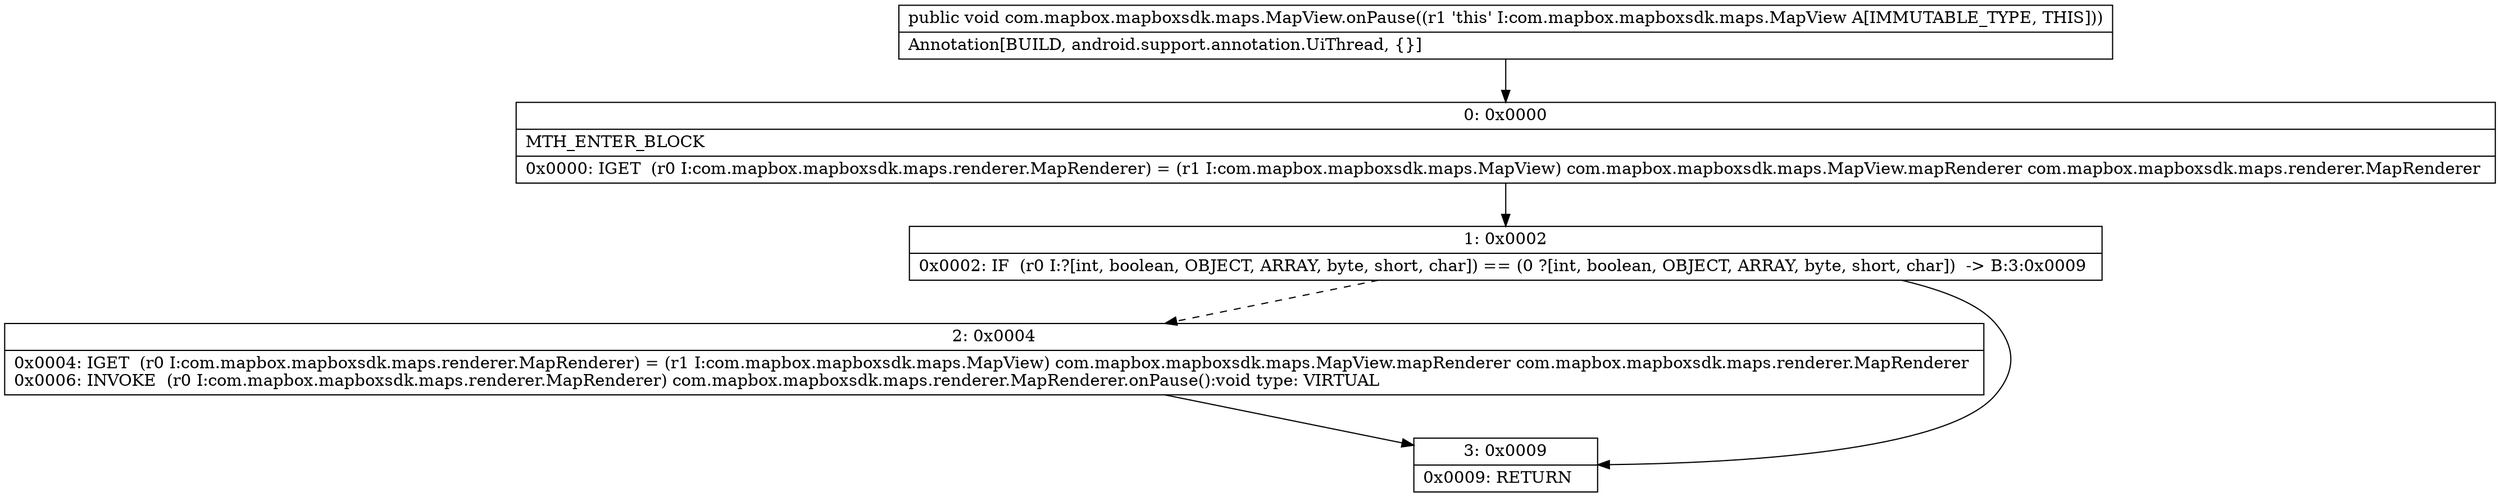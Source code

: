 digraph "CFG forcom.mapbox.mapboxsdk.maps.MapView.onPause()V" {
Node_0 [shape=record,label="{0\:\ 0x0000|MTH_ENTER_BLOCK\l|0x0000: IGET  (r0 I:com.mapbox.mapboxsdk.maps.renderer.MapRenderer) = (r1 I:com.mapbox.mapboxsdk.maps.MapView) com.mapbox.mapboxsdk.maps.MapView.mapRenderer com.mapbox.mapboxsdk.maps.renderer.MapRenderer \l}"];
Node_1 [shape=record,label="{1\:\ 0x0002|0x0002: IF  (r0 I:?[int, boolean, OBJECT, ARRAY, byte, short, char]) == (0 ?[int, boolean, OBJECT, ARRAY, byte, short, char])  \-\> B:3:0x0009 \l}"];
Node_2 [shape=record,label="{2\:\ 0x0004|0x0004: IGET  (r0 I:com.mapbox.mapboxsdk.maps.renderer.MapRenderer) = (r1 I:com.mapbox.mapboxsdk.maps.MapView) com.mapbox.mapboxsdk.maps.MapView.mapRenderer com.mapbox.mapboxsdk.maps.renderer.MapRenderer \l0x0006: INVOKE  (r0 I:com.mapbox.mapboxsdk.maps.renderer.MapRenderer) com.mapbox.mapboxsdk.maps.renderer.MapRenderer.onPause():void type: VIRTUAL \l}"];
Node_3 [shape=record,label="{3\:\ 0x0009|0x0009: RETURN   \l}"];
MethodNode[shape=record,label="{public void com.mapbox.mapboxsdk.maps.MapView.onPause((r1 'this' I:com.mapbox.mapboxsdk.maps.MapView A[IMMUTABLE_TYPE, THIS]))  | Annotation[BUILD, android.support.annotation.UiThread, \{\}]\l}"];
MethodNode -> Node_0;
Node_0 -> Node_1;
Node_1 -> Node_2[style=dashed];
Node_1 -> Node_3;
Node_2 -> Node_3;
}

